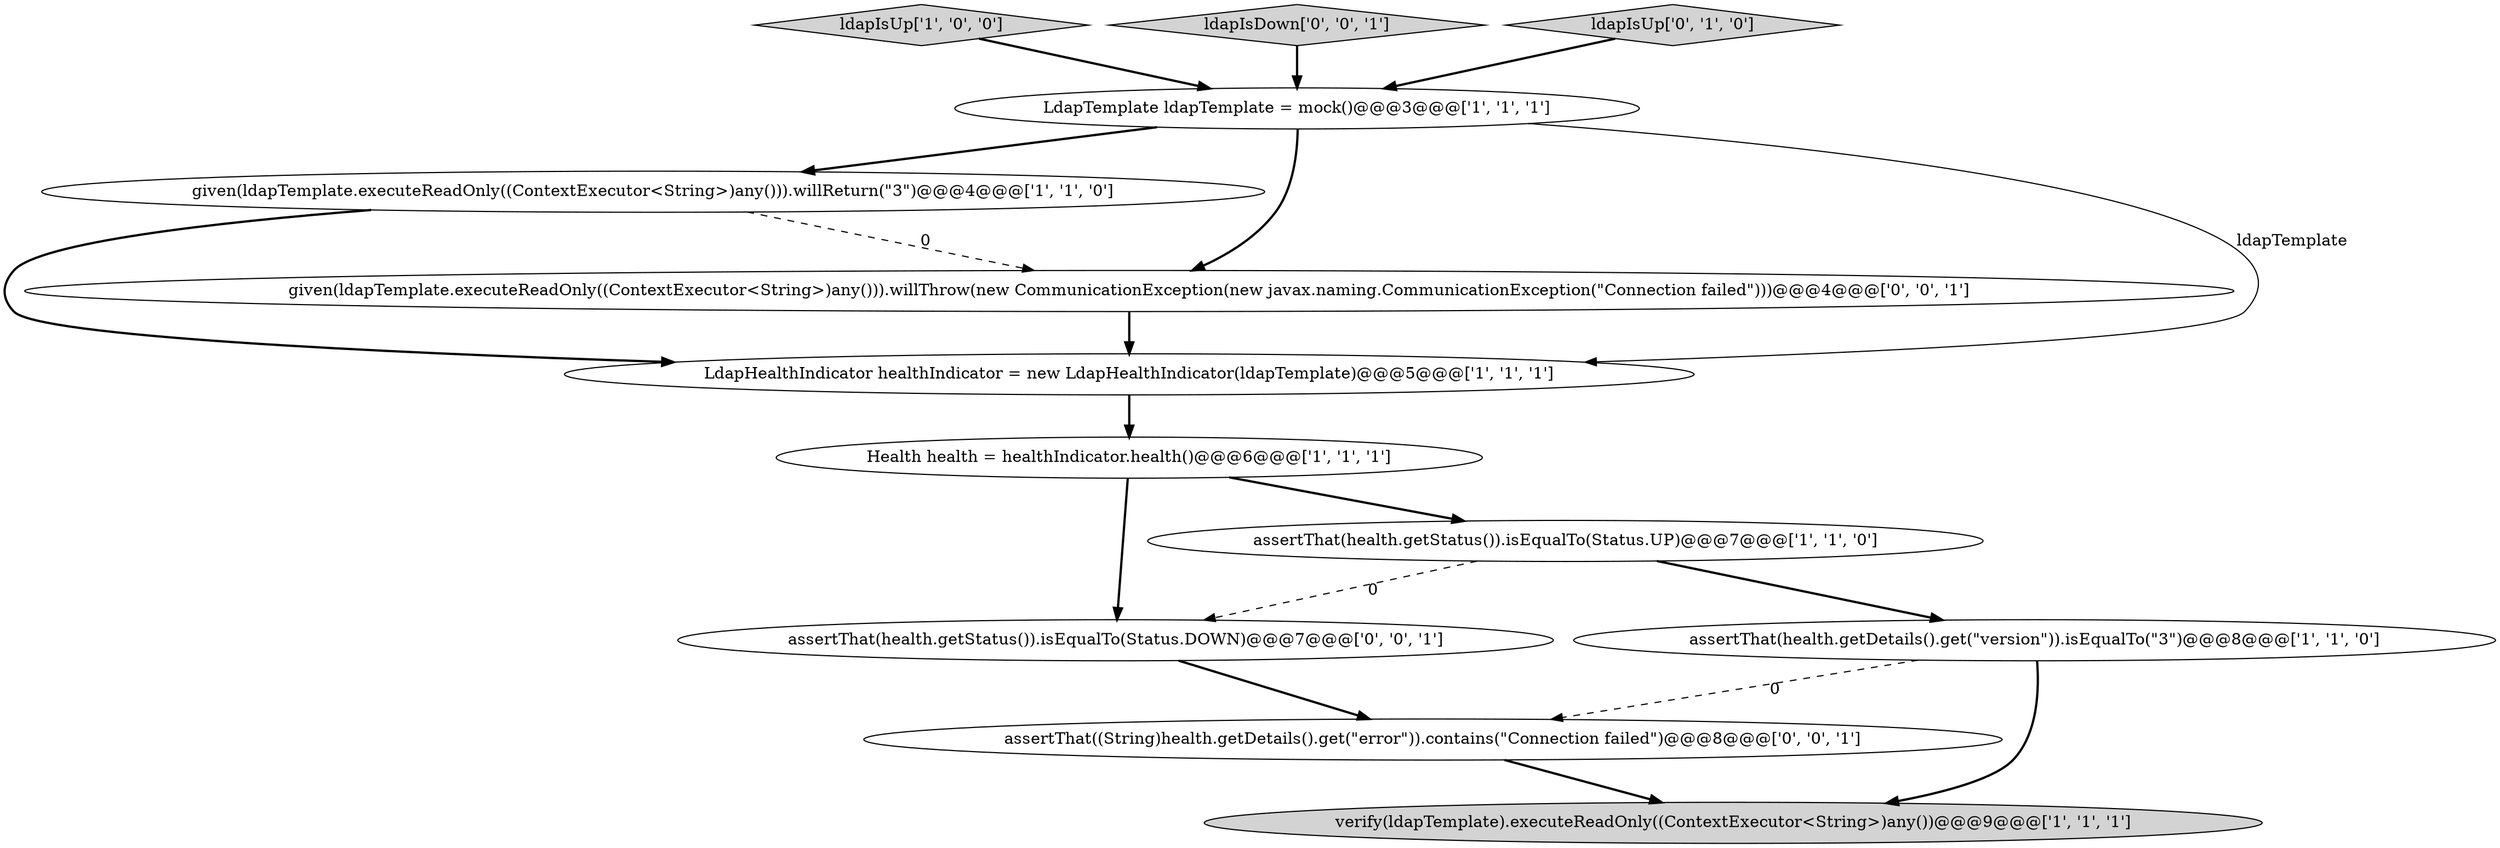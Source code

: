 digraph {
2 [style = filled, label = "Health health = healthIndicator.health()@@@6@@@['1', '1', '1']", fillcolor = white, shape = ellipse image = "AAA0AAABBB1BBB"];
4 [style = filled, label = "ldapIsUp['1', '0', '0']", fillcolor = lightgray, shape = diamond image = "AAA0AAABBB1BBB"];
3 [style = filled, label = "LdapTemplate ldapTemplate = mock()@@@3@@@['1', '1', '1']", fillcolor = white, shape = ellipse image = "AAA0AAABBB1BBB"];
6 [style = filled, label = "verify(ldapTemplate).executeReadOnly((ContextExecutor<String>)any())@@@9@@@['1', '1', '1']", fillcolor = lightgray, shape = ellipse image = "AAA0AAABBB1BBB"];
9 [style = filled, label = "assertThat(health.getStatus()).isEqualTo(Status.DOWN)@@@7@@@['0', '0', '1']", fillcolor = white, shape = ellipse image = "AAA0AAABBB3BBB"];
5 [style = filled, label = "assertThat(health.getStatus()).isEqualTo(Status.UP)@@@7@@@['1', '1', '0']", fillcolor = white, shape = ellipse image = "AAA0AAABBB1BBB"];
7 [style = filled, label = "given(ldapTemplate.executeReadOnly((ContextExecutor<String>)any())).willReturn(\"3\")@@@4@@@['1', '1', '0']", fillcolor = white, shape = ellipse image = "AAA0AAABBB1BBB"];
12 [style = filled, label = "ldapIsDown['0', '0', '1']", fillcolor = lightgray, shape = diamond image = "AAA0AAABBB3BBB"];
8 [style = filled, label = "ldapIsUp['0', '1', '0']", fillcolor = lightgray, shape = diamond image = "AAA0AAABBB2BBB"];
11 [style = filled, label = "assertThat((String)health.getDetails().get(\"error\")).contains(\"Connection failed\")@@@8@@@['0', '0', '1']", fillcolor = white, shape = ellipse image = "AAA0AAABBB3BBB"];
10 [style = filled, label = "given(ldapTemplate.executeReadOnly((ContextExecutor<String>)any())).willThrow(new CommunicationException(new javax.naming.CommunicationException(\"Connection failed\")))@@@4@@@['0', '0', '1']", fillcolor = white, shape = ellipse image = "AAA0AAABBB3BBB"];
0 [style = filled, label = "LdapHealthIndicator healthIndicator = new LdapHealthIndicator(ldapTemplate)@@@5@@@['1', '1', '1']", fillcolor = white, shape = ellipse image = "AAA0AAABBB1BBB"];
1 [style = filled, label = "assertThat(health.getDetails().get(\"version\")).isEqualTo(\"3\")@@@8@@@['1', '1', '0']", fillcolor = white, shape = ellipse image = "AAA0AAABBB1BBB"];
3->10 [style = bold, label=""];
5->1 [style = bold, label=""];
4->3 [style = bold, label=""];
7->10 [style = dashed, label="0"];
5->9 [style = dashed, label="0"];
2->5 [style = bold, label=""];
7->0 [style = bold, label=""];
1->6 [style = bold, label=""];
12->3 [style = bold, label=""];
2->9 [style = bold, label=""];
9->11 [style = bold, label=""];
3->0 [style = solid, label="ldapTemplate"];
3->7 [style = bold, label=""];
1->11 [style = dashed, label="0"];
10->0 [style = bold, label=""];
11->6 [style = bold, label=""];
0->2 [style = bold, label=""];
8->3 [style = bold, label=""];
}
